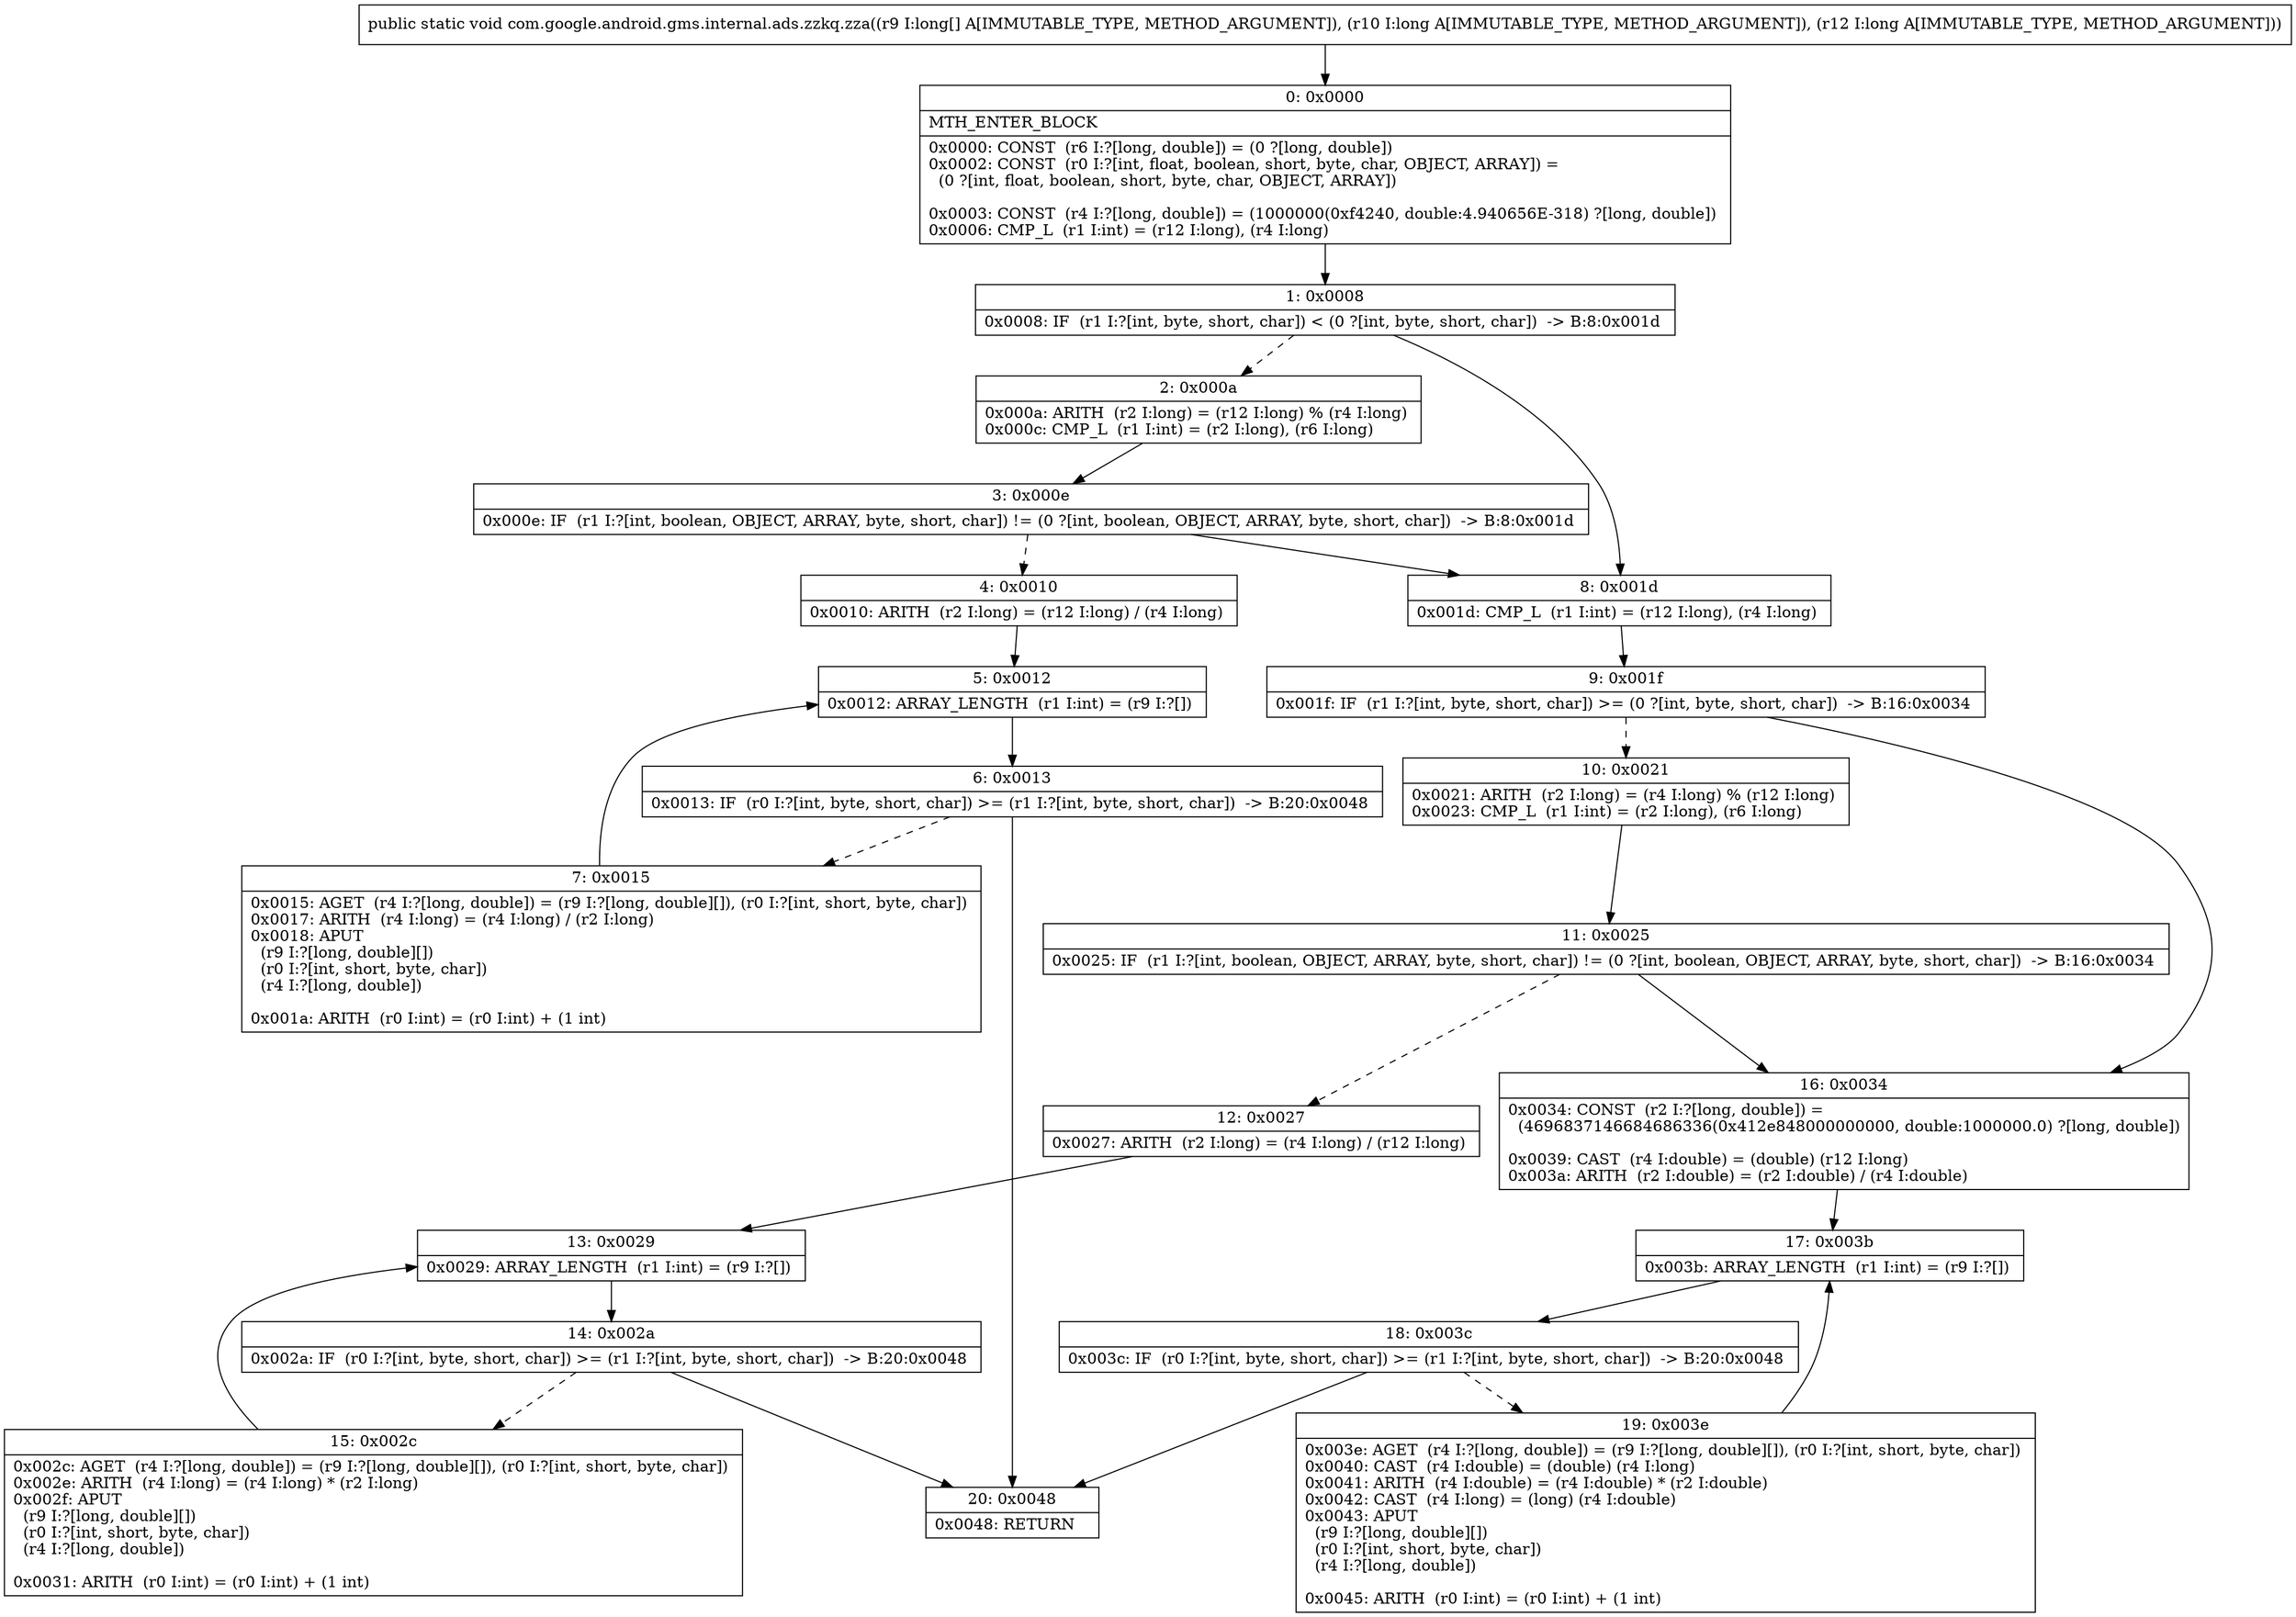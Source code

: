 digraph "CFG forcom.google.android.gms.internal.ads.zzkq.zza([JJJ)V" {
Node_0 [shape=record,label="{0\:\ 0x0000|MTH_ENTER_BLOCK\l|0x0000: CONST  (r6 I:?[long, double]) = (0 ?[long, double]) \l0x0002: CONST  (r0 I:?[int, float, boolean, short, byte, char, OBJECT, ARRAY]) = \l  (0 ?[int, float, boolean, short, byte, char, OBJECT, ARRAY])\l \l0x0003: CONST  (r4 I:?[long, double]) = (1000000(0xf4240, double:4.940656E\-318) ?[long, double]) \l0x0006: CMP_L  (r1 I:int) = (r12 I:long), (r4 I:long) \l}"];
Node_1 [shape=record,label="{1\:\ 0x0008|0x0008: IF  (r1 I:?[int, byte, short, char]) \< (0 ?[int, byte, short, char])  \-\> B:8:0x001d \l}"];
Node_2 [shape=record,label="{2\:\ 0x000a|0x000a: ARITH  (r2 I:long) = (r12 I:long) % (r4 I:long) \l0x000c: CMP_L  (r1 I:int) = (r2 I:long), (r6 I:long) \l}"];
Node_3 [shape=record,label="{3\:\ 0x000e|0x000e: IF  (r1 I:?[int, boolean, OBJECT, ARRAY, byte, short, char]) != (0 ?[int, boolean, OBJECT, ARRAY, byte, short, char])  \-\> B:8:0x001d \l}"];
Node_4 [shape=record,label="{4\:\ 0x0010|0x0010: ARITH  (r2 I:long) = (r12 I:long) \/ (r4 I:long) \l}"];
Node_5 [shape=record,label="{5\:\ 0x0012|0x0012: ARRAY_LENGTH  (r1 I:int) = (r9 I:?[]) \l}"];
Node_6 [shape=record,label="{6\:\ 0x0013|0x0013: IF  (r0 I:?[int, byte, short, char]) \>= (r1 I:?[int, byte, short, char])  \-\> B:20:0x0048 \l}"];
Node_7 [shape=record,label="{7\:\ 0x0015|0x0015: AGET  (r4 I:?[long, double]) = (r9 I:?[long, double][]), (r0 I:?[int, short, byte, char]) \l0x0017: ARITH  (r4 I:long) = (r4 I:long) \/ (r2 I:long) \l0x0018: APUT  \l  (r9 I:?[long, double][])\l  (r0 I:?[int, short, byte, char])\l  (r4 I:?[long, double])\l \l0x001a: ARITH  (r0 I:int) = (r0 I:int) + (1 int) \l}"];
Node_8 [shape=record,label="{8\:\ 0x001d|0x001d: CMP_L  (r1 I:int) = (r12 I:long), (r4 I:long) \l}"];
Node_9 [shape=record,label="{9\:\ 0x001f|0x001f: IF  (r1 I:?[int, byte, short, char]) \>= (0 ?[int, byte, short, char])  \-\> B:16:0x0034 \l}"];
Node_10 [shape=record,label="{10\:\ 0x0021|0x0021: ARITH  (r2 I:long) = (r4 I:long) % (r12 I:long) \l0x0023: CMP_L  (r1 I:int) = (r2 I:long), (r6 I:long) \l}"];
Node_11 [shape=record,label="{11\:\ 0x0025|0x0025: IF  (r1 I:?[int, boolean, OBJECT, ARRAY, byte, short, char]) != (0 ?[int, boolean, OBJECT, ARRAY, byte, short, char])  \-\> B:16:0x0034 \l}"];
Node_12 [shape=record,label="{12\:\ 0x0027|0x0027: ARITH  (r2 I:long) = (r4 I:long) \/ (r12 I:long) \l}"];
Node_13 [shape=record,label="{13\:\ 0x0029|0x0029: ARRAY_LENGTH  (r1 I:int) = (r9 I:?[]) \l}"];
Node_14 [shape=record,label="{14\:\ 0x002a|0x002a: IF  (r0 I:?[int, byte, short, char]) \>= (r1 I:?[int, byte, short, char])  \-\> B:20:0x0048 \l}"];
Node_15 [shape=record,label="{15\:\ 0x002c|0x002c: AGET  (r4 I:?[long, double]) = (r9 I:?[long, double][]), (r0 I:?[int, short, byte, char]) \l0x002e: ARITH  (r4 I:long) = (r4 I:long) * (r2 I:long) \l0x002f: APUT  \l  (r9 I:?[long, double][])\l  (r0 I:?[int, short, byte, char])\l  (r4 I:?[long, double])\l \l0x0031: ARITH  (r0 I:int) = (r0 I:int) + (1 int) \l}"];
Node_16 [shape=record,label="{16\:\ 0x0034|0x0034: CONST  (r2 I:?[long, double]) = \l  (4696837146684686336(0x412e848000000000, double:1000000.0) ?[long, double])\l \l0x0039: CAST  (r4 I:double) = (double) (r12 I:long) \l0x003a: ARITH  (r2 I:double) = (r2 I:double) \/ (r4 I:double) \l}"];
Node_17 [shape=record,label="{17\:\ 0x003b|0x003b: ARRAY_LENGTH  (r1 I:int) = (r9 I:?[]) \l}"];
Node_18 [shape=record,label="{18\:\ 0x003c|0x003c: IF  (r0 I:?[int, byte, short, char]) \>= (r1 I:?[int, byte, short, char])  \-\> B:20:0x0048 \l}"];
Node_19 [shape=record,label="{19\:\ 0x003e|0x003e: AGET  (r4 I:?[long, double]) = (r9 I:?[long, double][]), (r0 I:?[int, short, byte, char]) \l0x0040: CAST  (r4 I:double) = (double) (r4 I:long) \l0x0041: ARITH  (r4 I:double) = (r4 I:double) * (r2 I:double) \l0x0042: CAST  (r4 I:long) = (long) (r4 I:double) \l0x0043: APUT  \l  (r9 I:?[long, double][])\l  (r0 I:?[int, short, byte, char])\l  (r4 I:?[long, double])\l \l0x0045: ARITH  (r0 I:int) = (r0 I:int) + (1 int) \l}"];
Node_20 [shape=record,label="{20\:\ 0x0048|0x0048: RETURN   \l}"];
MethodNode[shape=record,label="{public static void com.google.android.gms.internal.ads.zzkq.zza((r9 I:long[] A[IMMUTABLE_TYPE, METHOD_ARGUMENT]), (r10 I:long A[IMMUTABLE_TYPE, METHOD_ARGUMENT]), (r12 I:long A[IMMUTABLE_TYPE, METHOD_ARGUMENT])) }"];
MethodNode -> Node_0;
Node_0 -> Node_1;
Node_1 -> Node_2[style=dashed];
Node_1 -> Node_8;
Node_2 -> Node_3;
Node_3 -> Node_4[style=dashed];
Node_3 -> Node_8;
Node_4 -> Node_5;
Node_5 -> Node_6;
Node_6 -> Node_7[style=dashed];
Node_6 -> Node_20;
Node_7 -> Node_5;
Node_8 -> Node_9;
Node_9 -> Node_10[style=dashed];
Node_9 -> Node_16;
Node_10 -> Node_11;
Node_11 -> Node_12[style=dashed];
Node_11 -> Node_16;
Node_12 -> Node_13;
Node_13 -> Node_14;
Node_14 -> Node_15[style=dashed];
Node_14 -> Node_20;
Node_15 -> Node_13;
Node_16 -> Node_17;
Node_17 -> Node_18;
Node_18 -> Node_19[style=dashed];
Node_18 -> Node_20;
Node_19 -> Node_17;
}

